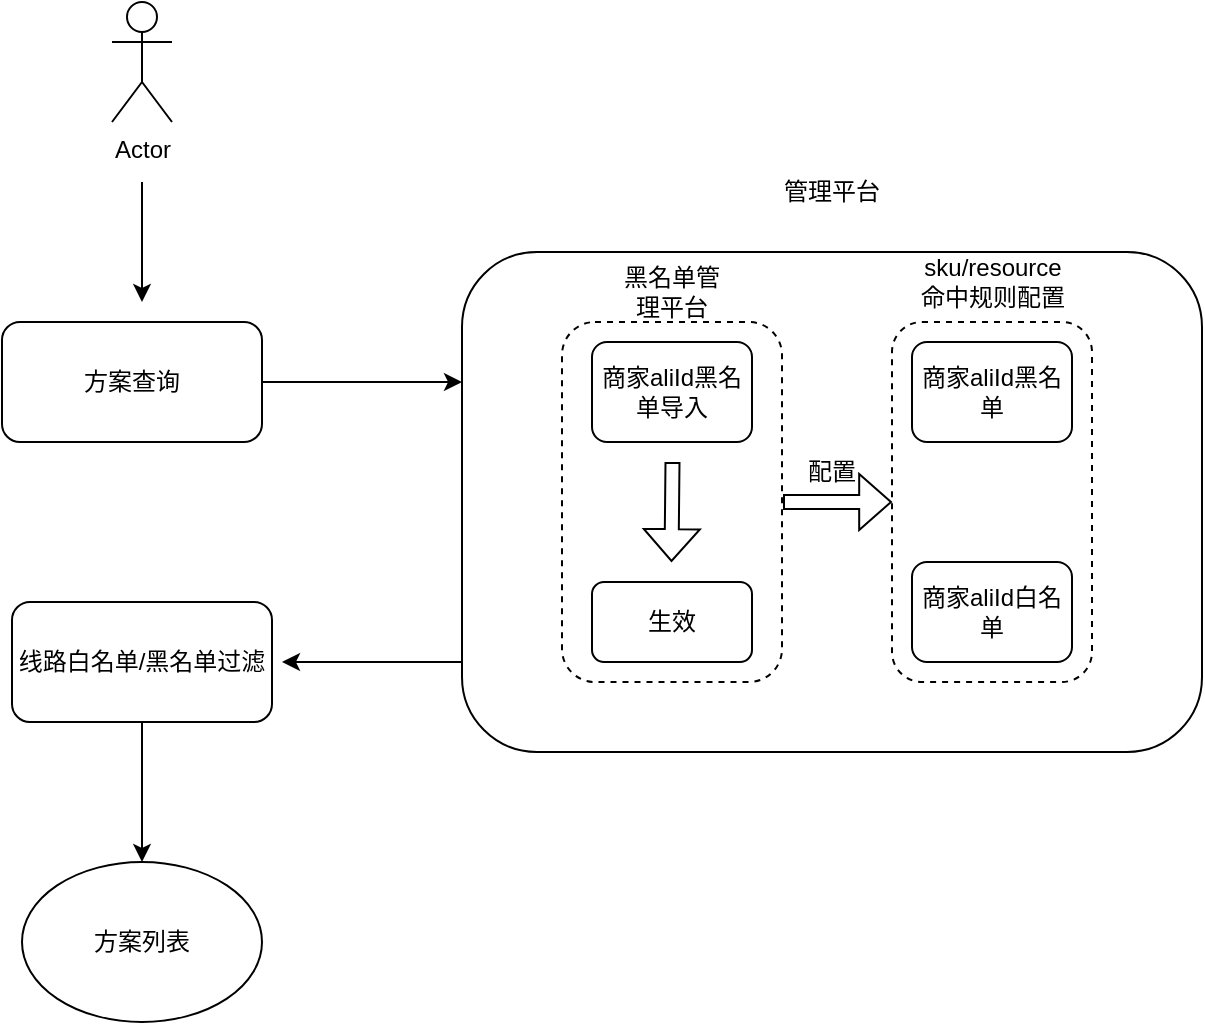 <mxfile version="24.8.4">
  <diagram name="第 1 页" id="5Egi58rOlkPpSopRQt96">
    <mxGraphModel dx="1743" dy="465" grid="1" gridSize="10" guides="1" tooltips="1" connect="1" arrows="1" fold="1" page="1" pageScale="1" pageWidth="827" pageHeight="1169" math="0" shadow="0">
      <root>
        <mxCell id="0" />
        <mxCell id="1" parent="0" />
        <mxCell id="LmTNZIwf7FqJVymrXu0t-8" value="" style="rounded=1;whiteSpace=wrap;html=1;fillColor=none;" vertex="1" parent="1">
          <mxGeometry x="70" y="185" width="370" height="250" as="geometry" />
        </mxCell>
        <mxCell id="LmTNZIwf7FqJVymrXu0t-2" value="" style="rounded=1;whiteSpace=wrap;html=1;fillColor=none;dashed=1;" vertex="1" parent="1">
          <mxGeometry x="120" y="220" width="110" height="180" as="geometry" />
        </mxCell>
        <mxCell id="LmTNZIwf7FqJVymrXu0t-3" value="" style="rounded=1;whiteSpace=wrap;html=1;fillColor=none;dashed=1;" vertex="1" parent="1">
          <mxGeometry x="285" y="220" width="100" height="180" as="geometry" />
        </mxCell>
        <mxCell id="LmTNZIwf7FqJVymrXu0t-4" value="管理平台" style="text;html=1;align=center;verticalAlign=middle;whiteSpace=wrap;rounded=0;" vertex="1" parent="1">
          <mxGeometry x="225" y="140" width="60" height="30" as="geometry" />
        </mxCell>
        <mxCell id="LmTNZIwf7FqJVymrXu0t-5" value="商家aliId黑名单导入" style="rounded=1;whiteSpace=wrap;html=1;fillColor=none;" vertex="1" parent="1">
          <mxGeometry x="135" y="230" width="80" height="50" as="geometry" />
        </mxCell>
        <mxCell id="LmTNZIwf7FqJVymrXu0t-6" value="生效" style="rounded=1;whiteSpace=wrap;html=1;fillColor=none;" vertex="1" parent="1">
          <mxGeometry x="135" y="350" width="80" height="40" as="geometry" />
        </mxCell>
        <mxCell id="LmTNZIwf7FqJVymrXu0t-7" value="" style="shape=flexArrow;endArrow=classic;html=1;rounded=0;width=7;endSize=4.97;entryX=0.5;entryY=0;entryDx=0;entryDy=0;" edge="1" parent="1">
          <mxGeometry width="50" height="50" relative="1" as="geometry">
            <mxPoint x="175.25" y="290" as="sourcePoint" />
            <mxPoint x="174.75" y="340" as="targetPoint" />
          </mxGeometry>
        </mxCell>
        <mxCell id="LmTNZIwf7FqJVymrXu0t-9" value="黑名单管理平台" style="text;html=1;align=center;verticalAlign=middle;whiteSpace=wrap;rounded=0;" vertex="1" parent="1">
          <mxGeometry x="145" y="190" width="60" height="30" as="geometry" />
        </mxCell>
        <mxCell id="LmTNZIwf7FqJVymrXu0t-10" value="sku/resource命中规则配置" style="text;html=1;align=center;verticalAlign=middle;whiteSpace=wrap;rounded=0;" vertex="1" parent="1">
          <mxGeometry x="297.5" y="185" width="75" height="30" as="geometry" />
        </mxCell>
        <mxCell id="LmTNZIwf7FqJVymrXu0t-11" value="&lt;span style=&quot;background-color: initial;&quot;&gt;商家aliId&lt;/span&gt;黑名单" style="rounded=1;whiteSpace=wrap;html=1;fillColor=none;" vertex="1" parent="1">
          <mxGeometry x="295" y="230" width="80" height="50" as="geometry" />
        </mxCell>
        <mxCell id="LmTNZIwf7FqJVymrXu0t-12" value="&lt;span style=&quot;background-color: initial;&quot;&gt;商家aliId白&lt;/span&gt;名单" style="rounded=1;whiteSpace=wrap;html=1;fillColor=none;" vertex="1" parent="1">
          <mxGeometry x="295" y="340" width="80" height="50" as="geometry" />
        </mxCell>
        <mxCell id="LmTNZIwf7FqJVymrXu0t-13" value="" style="shape=flexArrow;endArrow=classic;html=1;rounded=0;width=7;endSize=4.97;entryX=0;entryY=0.5;entryDx=0;entryDy=0;" edge="1" parent="1" target="LmTNZIwf7FqJVymrXu0t-3">
          <mxGeometry width="50" height="50" relative="1" as="geometry">
            <mxPoint x="230.5" y="310" as="sourcePoint" />
            <mxPoint x="230" y="360" as="targetPoint" />
          </mxGeometry>
        </mxCell>
        <mxCell id="LmTNZIwf7FqJVymrXu0t-14" value="配置" style="text;html=1;align=center;verticalAlign=middle;whiteSpace=wrap;rounded=0;" vertex="1" parent="1">
          <mxGeometry x="225" y="280" width="60" height="30" as="geometry" />
        </mxCell>
        <mxCell id="LmTNZIwf7FqJVymrXu0t-20" style="edgeStyle=orthogonalEdgeStyle;rounded=0;orthogonalLoop=1;jettySize=auto;html=1;" edge="1" parent="1">
          <mxGeometry relative="1" as="geometry">
            <mxPoint x="-90" y="210" as="targetPoint" />
            <mxPoint x="-90" y="150" as="sourcePoint" />
          </mxGeometry>
        </mxCell>
        <mxCell id="LmTNZIwf7FqJVymrXu0t-15" value="Actor" style="shape=umlActor;verticalLabelPosition=bottom;verticalAlign=top;html=1;outlineConnect=0;" vertex="1" parent="1">
          <mxGeometry x="-105" y="60" width="30" height="60" as="geometry" />
        </mxCell>
        <mxCell id="LmTNZIwf7FqJVymrXu0t-19" style="edgeStyle=orthogonalEdgeStyle;rounded=0;orthogonalLoop=1;jettySize=auto;html=1;" edge="1" parent="1" source="LmTNZIwf7FqJVymrXu0t-16">
          <mxGeometry relative="1" as="geometry">
            <mxPoint x="70" y="250" as="targetPoint" />
          </mxGeometry>
        </mxCell>
        <mxCell id="LmTNZIwf7FqJVymrXu0t-16" value="方案查询" style="rounded=1;whiteSpace=wrap;html=1;fillColor=none;" vertex="1" parent="1">
          <mxGeometry x="-160" y="220" width="130" height="60" as="geometry" />
        </mxCell>
        <mxCell id="LmTNZIwf7FqJVymrXu0t-23" style="edgeStyle=orthogonalEdgeStyle;rounded=0;orthogonalLoop=1;jettySize=auto;html=1;exitX=0.5;exitY=1;exitDx=0;exitDy=0;entryX=0.5;entryY=0;entryDx=0;entryDy=0;" edge="1" parent="1" source="LmTNZIwf7FqJVymrXu0t-18" target="LmTNZIwf7FqJVymrXu0t-22">
          <mxGeometry relative="1" as="geometry" />
        </mxCell>
        <mxCell id="LmTNZIwf7FqJVymrXu0t-18" value="线路白名单/黑名单过滤" style="rounded=1;whiteSpace=wrap;html=1;fillColor=none;" vertex="1" parent="1">
          <mxGeometry x="-155" y="360" width="130" height="60" as="geometry" />
        </mxCell>
        <mxCell id="LmTNZIwf7FqJVymrXu0t-21" style="edgeStyle=orthogonalEdgeStyle;rounded=0;orthogonalLoop=1;jettySize=auto;html=1;" edge="1" parent="1">
          <mxGeometry relative="1" as="geometry">
            <mxPoint x="-20" y="390" as="targetPoint" />
            <mxPoint x="70" y="390" as="sourcePoint" />
          </mxGeometry>
        </mxCell>
        <mxCell id="LmTNZIwf7FqJVymrXu0t-22" value="方案列表" style="ellipse;whiteSpace=wrap;html=1;fillColor=none;" vertex="1" parent="1">
          <mxGeometry x="-150" y="490" width="120" height="80" as="geometry" />
        </mxCell>
      </root>
    </mxGraphModel>
  </diagram>
</mxfile>
